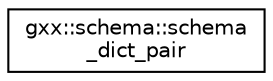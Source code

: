 digraph "Graphical Class Hierarchy"
{
  edge [fontname="Helvetica",fontsize="10",labelfontname="Helvetica",labelfontsize="10"];
  node [fontname="Helvetica",fontsize="10",shape=record];
  rankdir="LR";
  Node1 [label="gxx::schema::schema\l_dict_pair",height=0.2,width=0.4,color="black", fillcolor="white", style="filled",URL="$structgxx_1_1schema_1_1schema__dict__pair.html"];
}
